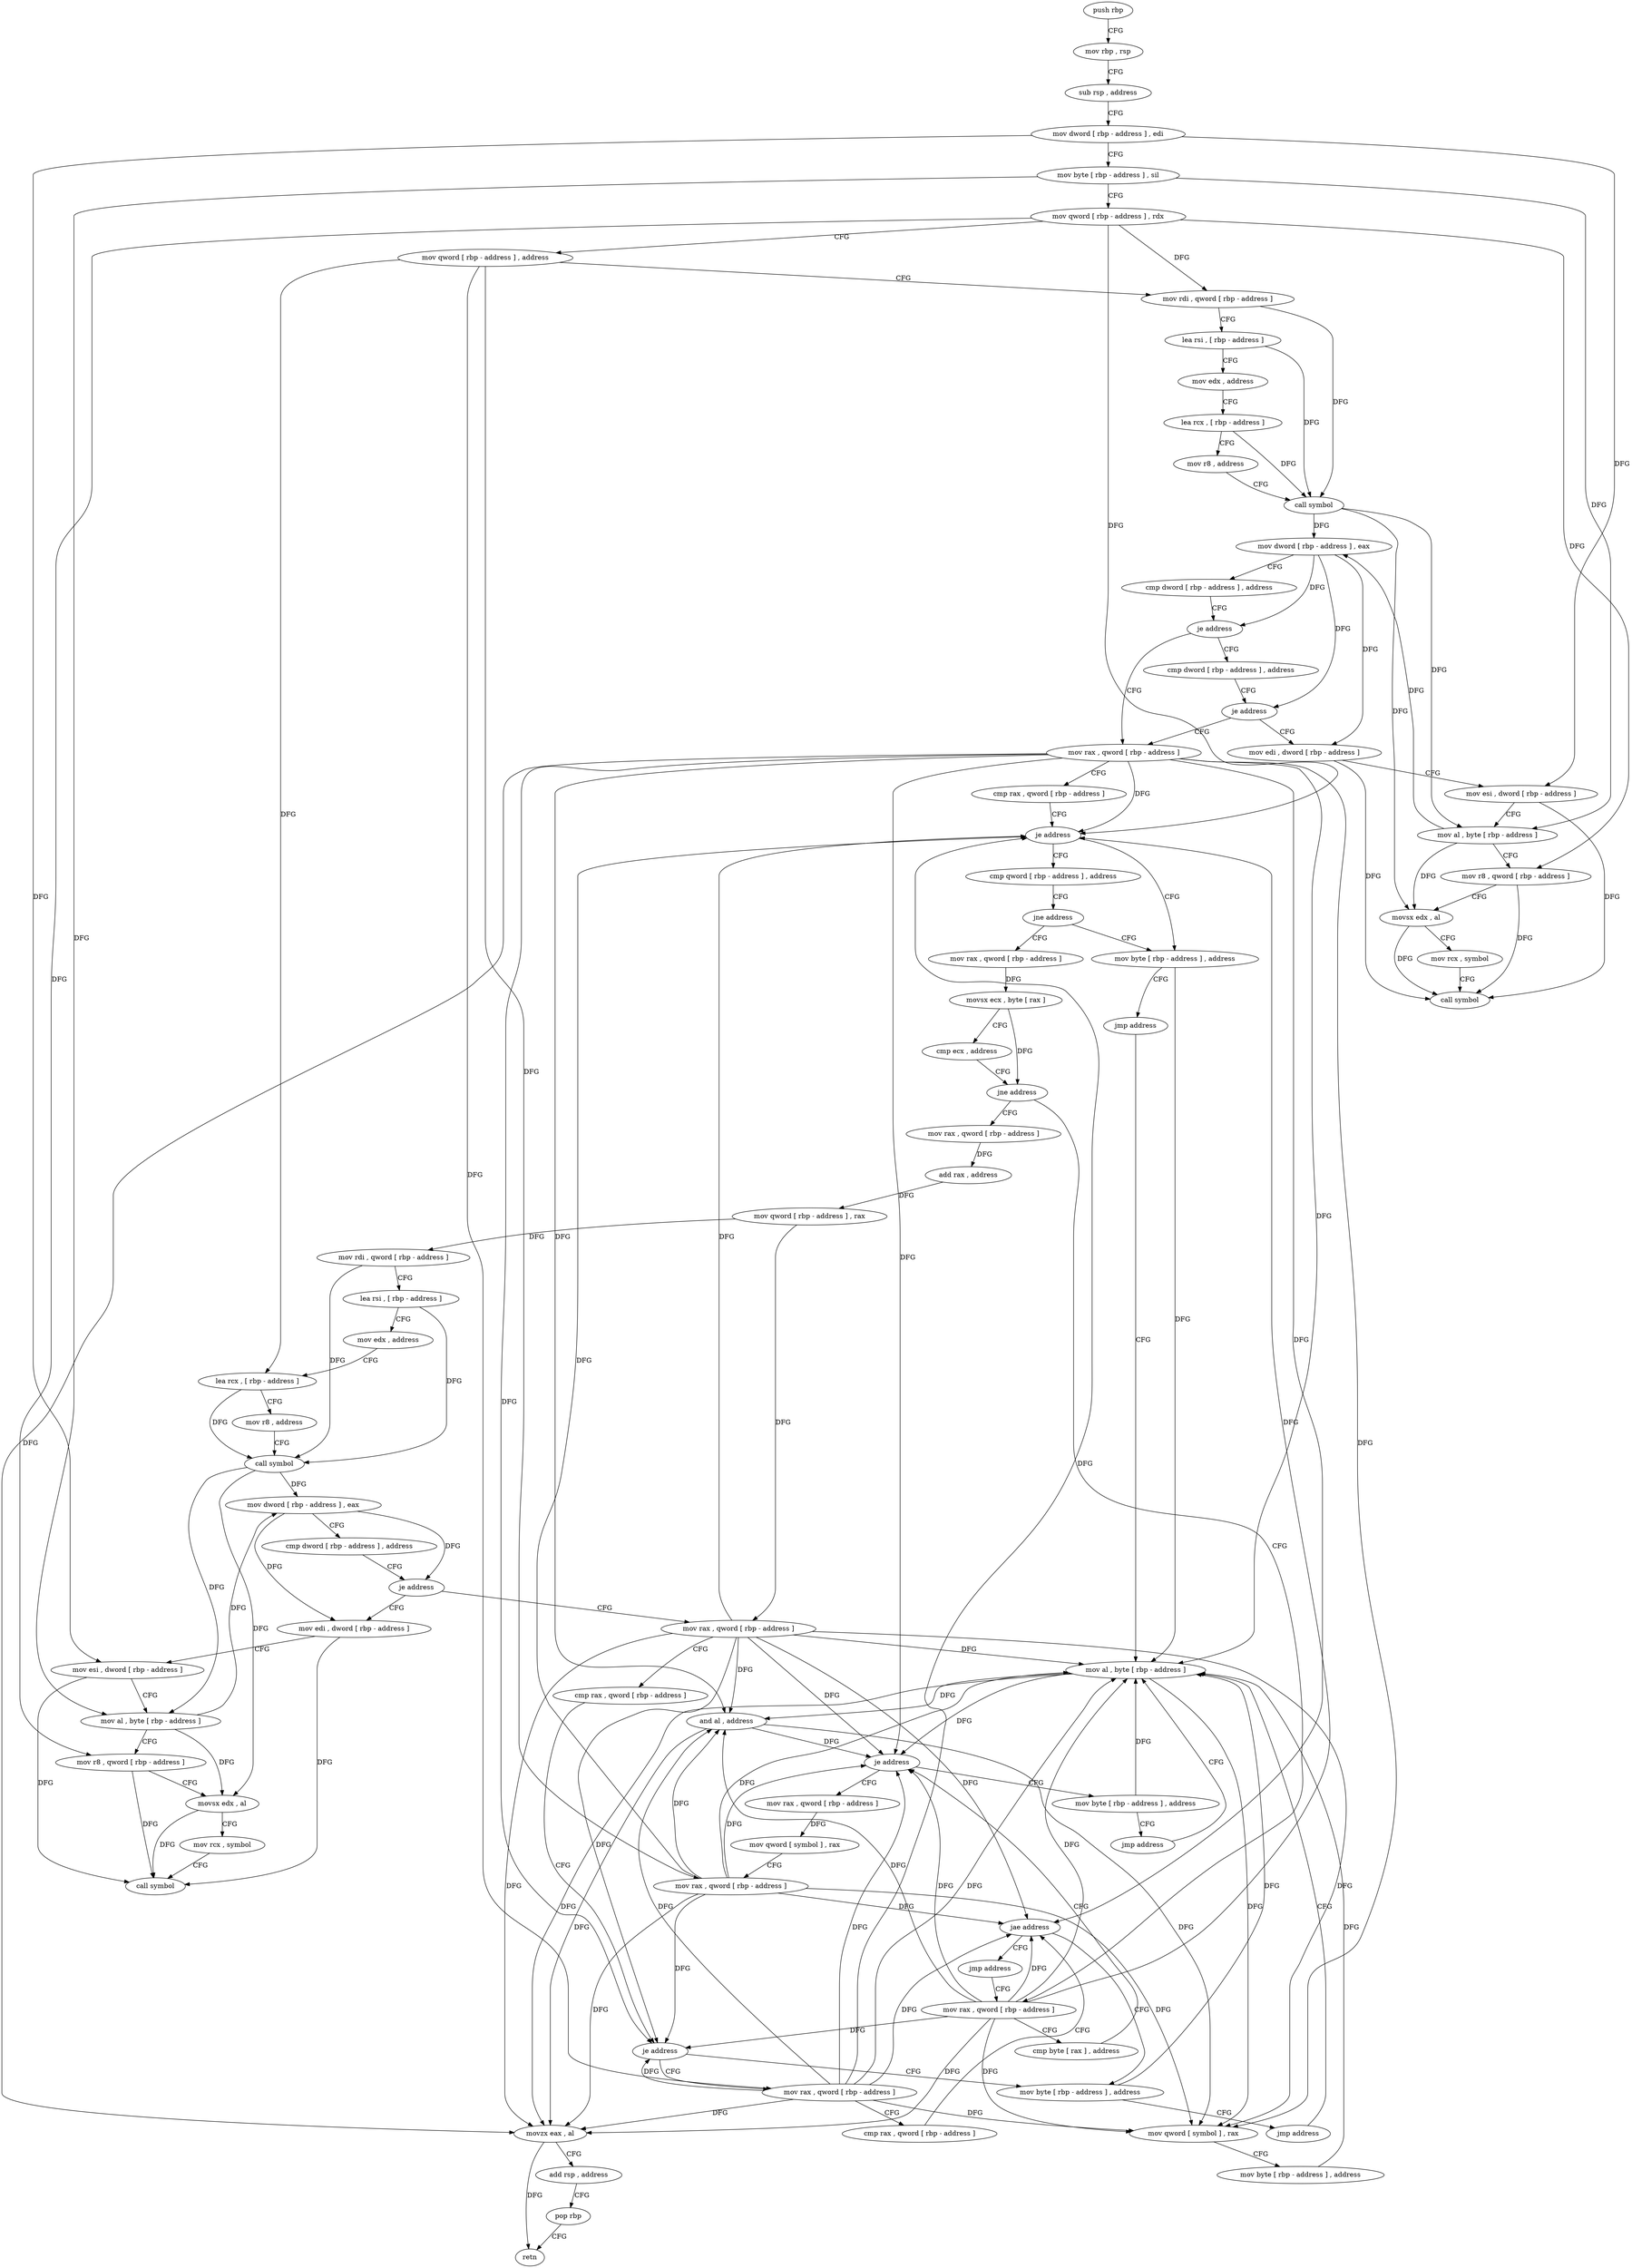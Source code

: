 digraph "func" {
"4203936" [label = "push rbp" ]
"4203937" [label = "mov rbp , rsp" ]
"4203940" [label = "sub rsp , address" ]
"4203944" [label = "mov dword [ rbp - address ] , edi" ]
"4203947" [label = "mov byte [ rbp - address ] , sil" ]
"4203951" [label = "mov qword [ rbp - address ] , rdx" ]
"4203955" [label = "mov qword [ rbp - address ] , address" ]
"4203963" [label = "mov rdi , qword [ rbp - address ]" ]
"4203967" [label = "lea rsi , [ rbp - address ]" ]
"4203971" [label = "mov edx , address" ]
"4203976" [label = "lea rcx , [ rbp - address ]" ]
"4203980" [label = "mov r8 , address" ]
"4203990" [label = "call symbol" ]
"4203995" [label = "mov dword [ rbp - address ] , eax" ]
"4203998" [label = "cmp dword [ rbp - address ] , address" ]
"4204002" [label = "je address" ]
"4204049" [label = "mov rax , qword [ rbp - address ]" ]
"4204008" [label = "cmp dword [ rbp - address ] , address" ]
"4204053" [label = "cmp rax , qword [ rbp - address ]" ]
"4204057" [label = "je address" ]
"4204074" [label = "mov byte [ rbp - address ] , address" ]
"4204063" [label = "cmp qword [ rbp - address ] , address" ]
"4204012" [label = "je address" ]
"4204018" [label = "mov edi , dword [ rbp - address ]" ]
"4204078" [label = "jmp address" ]
"4204281" [label = "mov al , byte [ rbp - address ]" ]
"4204068" [label = "jne address" ]
"4204083" [label = "mov rax , qword [ rbp - address ]" ]
"4204021" [label = "mov esi , dword [ rbp - address ]" ]
"4204024" [label = "mov al , byte [ rbp - address ]" ]
"4204027" [label = "mov r8 , qword [ rbp - address ]" ]
"4204031" [label = "movsx edx , al" ]
"4204034" [label = "mov rcx , symbol" ]
"4204044" [label = "call symbol" ]
"4204284" [label = "and al , address" ]
"4204286" [label = "movzx eax , al" ]
"4204289" [label = "add rsp , address" ]
"4204293" [label = "pop rbp" ]
"4204294" [label = "retn" ]
"4204087" [label = "movsx ecx , byte [ rax ]" ]
"4204090" [label = "cmp ecx , address" ]
"4204093" [label = "jne address" ]
"4204231" [label = "mov rax , qword [ rbp - address ]" ]
"4204099" [label = "mov rax , qword [ rbp - address ]" ]
"4204235" [label = "cmp byte [ rax ] , address" ]
"4204238" [label = "je address" ]
"4204253" [label = "mov rax , qword [ rbp - address ]" ]
"4204244" [label = "mov byte [ rbp - address ] , address" ]
"4204103" [label = "add rax , address" ]
"4204109" [label = "mov qword [ rbp - address ] , rax" ]
"4204113" [label = "mov rdi , qword [ rbp - address ]" ]
"4204117" [label = "lea rsi , [ rbp - address ]" ]
"4204121" [label = "mov edx , address" ]
"4204126" [label = "lea rcx , [ rbp - address ]" ]
"4204130" [label = "mov r8 , address" ]
"4204140" [label = "call symbol" ]
"4204145" [label = "mov dword [ rbp - address ] , eax" ]
"4204148" [label = "cmp dword [ rbp - address ] , address" ]
"4204152" [label = "je address" ]
"4204189" [label = "mov rax , qword [ rbp - address ]" ]
"4204158" [label = "mov edi , dword [ rbp - address ]" ]
"4204257" [label = "mov qword [ symbol ] , rax" ]
"4204265" [label = "mov rax , qword [ rbp - address ]" ]
"4204269" [label = "mov qword [ symbol ] , rax" ]
"4204277" [label = "mov byte [ rbp - address ] , address" ]
"4204248" [label = "jmp address" ]
"4204193" [label = "cmp rax , qword [ rbp - address ]" ]
"4204197" [label = "je address" ]
"4204217" [label = "mov byte [ rbp - address ] , address" ]
"4204203" [label = "mov rax , qword [ rbp - address ]" ]
"4204161" [label = "mov esi , dword [ rbp - address ]" ]
"4204164" [label = "mov al , byte [ rbp - address ]" ]
"4204167" [label = "mov r8 , qword [ rbp - address ]" ]
"4204171" [label = "movsx edx , al" ]
"4204174" [label = "mov rcx , symbol" ]
"4204184" [label = "call symbol" ]
"4204221" [label = "jmp address" ]
"4204207" [label = "cmp rax , qword [ rbp - address ]" ]
"4204211" [label = "jae address" ]
"4204226" [label = "jmp address" ]
"4203936" -> "4203937" [ label = "CFG" ]
"4203937" -> "4203940" [ label = "CFG" ]
"4203940" -> "4203944" [ label = "CFG" ]
"4203944" -> "4203947" [ label = "CFG" ]
"4203944" -> "4204021" [ label = "DFG" ]
"4203944" -> "4204161" [ label = "DFG" ]
"4203947" -> "4203951" [ label = "CFG" ]
"4203947" -> "4204024" [ label = "DFG" ]
"4203947" -> "4204164" [ label = "DFG" ]
"4203951" -> "4203955" [ label = "CFG" ]
"4203951" -> "4203963" [ label = "DFG" ]
"4203951" -> "4204057" [ label = "DFG" ]
"4203951" -> "4204027" [ label = "DFG" ]
"4203951" -> "4204167" [ label = "DFG" ]
"4203955" -> "4203963" [ label = "CFG" ]
"4203955" -> "4204265" [ label = "DFG" ]
"4203955" -> "4204203" [ label = "DFG" ]
"4203955" -> "4204126" [ label = "DFG" ]
"4203963" -> "4203967" [ label = "CFG" ]
"4203963" -> "4203990" [ label = "DFG" ]
"4203967" -> "4203971" [ label = "CFG" ]
"4203967" -> "4203990" [ label = "DFG" ]
"4203971" -> "4203976" [ label = "CFG" ]
"4203976" -> "4203980" [ label = "CFG" ]
"4203976" -> "4203990" [ label = "DFG" ]
"4203980" -> "4203990" [ label = "CFG" ]
"4203990" -> "4203995" [ label = "DFG" ]
"4203990" -> "4204024" [ label = "DFG" ]
"4203990" -> "4204031" [ label = "DFG" ]
"4203995" -> "4203998" [ label = "CFG" ]
"4203995" -> "4204002" [ label = "DFG" ]
"4203995" -> "4204012" [ label = "DFG" ]
"4203995" -> "4204018" [ label = "DFG" ]
"4203998" -> "4204002" [ label = "CFG" ]
"4204002" -> "4204049" [ label = "CFG" ]
"4204002" -> "4204008" [ label = "CFG" ]
"4204049" -> "4204053" [ label = "CFG" ]
"4204049" -> "4204057" [ label = "DFG" ]
"4204049" -> "4204281" [ label = "DFG" ]
"4204049" -> "4204284" [ label = "DFG" ]
"4204049" -> "4204286" [ label = "DFG" ]
"4204049" -> "4204238" [ label = "DFG" ]
"4204049" -> "4204269" [ label = "DFG" ]
"4204049" -> "4204197" [ label = "DFG" ]
"4204049" -> "4204211" [ label = "DFG" ]
"4204008" -> "4204012" [ label = "CFG" ]
"4204053" -> "4204057" [ label = "CFG" ]
"4204057" -> "4204074" [ label = "CFG" ]
"4204057" -> "4204063" [ label = "CFG" ]
"4204074" -> "4204078" [ label = "CFG" ]
"4204074" -> "4204281" [ label = "DFG" ]
"4204063" -> "4204068" [ label = "CFG" ]
"4204012" -> "4204049" [ label = "CFG" ]
"4204012" -> "4204018" [ label = "CFG" ]
"4204018" -> "4204021" [ label = "CFG" ]
"4204018" -> "4204044" [ label = "DFG" ]
"4204078" -> "4204281" [ label = "CFG" ]
"4204281" -> "4204284" [ label = "DFG" ]
"4204281" -> "4204286" [ label = "DFG" ]
"4204281" -> "4204238" [ label = "DFG" ]
"4204281" -> "4204269" [ label = "DFG" ]
"4204068" -> "4204083" [ label = "CFG" ]
"4204068" -> "4204074" [ label = "CFG" ]
"4204083" -> "4204087" [ label = "DFG" ]
"4204021" -> "4204024" [ label = "CFG" ]
"4204021" -> "4204044" [ label = "DFG" ]
"4204024" -> "4204027" [ label = "CFG" ]
"4204024" -> "4203995" [ label = "DFG" ]
"4204024" -> "4204031" [ label = "DFG" ]
"4204027" -> "4204031" [ label = "CFG" ]
"4204027" -> "4204044" [ label = "DFG" ]
"4204031" -> "4204034" [ label = "CFG" ]
"4204031" -> "4204044" [ label = "DFG" ]
"4204034" -> "4204044" [ label = "CFG" ]
"4204284" -> "4204286" [ label = "DFG" ]
"4204284" -> "4204238" [ label = "DFG" ]
"4204284" -> "4204269" [ label = "DFG" ]
"4204286" -> "4204289" [ label = "CFG" ]
"4204286" -> "4204294" [ label = "DFG" ]
"4204289" -> "4204293" [ label = "CFG" ]
"4204293" -> "4204294" [ label = "CFG" ]
"4204087" -> "4204090" [ label = "CFG" ]
"4204087" -> "4204093" [ label = "DFG" ]
"4204090" -> "4204093" [ label = "CFG" ]
"4204093" -> "4204231" [ label = "CFG" ]
"4204093" -> "4204099" [ label = "CFG" ]
"4204231" -> "4204235" [ label = "CFG" ]
"4204231" -> "4204284" [ label = "DFG" ]
"4204231" -> "4204286" [ label = "DFG" ]
"4204231" -> "4204057" [ label = "DFG" ]
"4204231" -> "4204281" [ label = "DFG" ]
"4204231" -> "4204238" [ label = "DFG" ]
"4204231" -> "4204269" [ label = "DFG" ]
"4204231" -> "4204197" [ label = "DFG" ]
"4204231" -> "4204211" [ label = "DFG" ]
"4204099" -> "4204103" [ label = "DFG" ]
"4204235" -> "4204238" [ label = "CFG" ]
"4204238" -> "4204253" [ label = "CFG" ]
"4204238" -> "4204244" [ label = "CFG" ]
"4204253" -> "4204257" [ label = "DFG" ]
"4204244" -> "4204248" [ label = "CFG" ]
"4204244" -> "4204281" [ label = "DFG" ]
"4204103" -> "4204109" [ label = "DFG" ]
"4204109" -> "4204113" [ label = "DFG" ]
"4204109" -> "4204189" [ label = "DFG" ]
"4204113" -> "4204117" [ label = "CFG" ]
"4204113" -> "4204140" [ label = "DFG" ]
"4204117" -> "4204121" [ label = "CFG" ]
"4204117" -> "4204140" [ label = "DFG" ]
"4204121" -> "4204126" [ label = "CFG" ]
"4204126" -> "4204130" [ label = "CFG" ]
"4204126" -> "4204140" [ label = "DFG" ]
"4204130" -> "4204140" [ label = "CFG" ]
"4204140" -> "4204145" [ label = "DFG" ]
"4204140" -> "4204164" [ label = "DFG" ]
"4204140" -> "4204171" [ label = "DFG" ]
"4204145" -> "4204148" [ label = "CFG" ]
"4204145" -> "4204152" [ label = "DFG" ]
"4204145" -> "4204158" [ label = "DFG" ]
"4204148" -> "4204152" [ label = "CFG" ]
"4204152" -> "4204189" [ label = "CFG" ]
"4204152" -> "4204158" [ label = "CFG" ]
"4204189" -> "4204193" [ label = "CFG" ]
"4204189" -> "4204284" [ label = "DFG" ]
"4204189" -> "4204286" [ label = "DFG" ]
"4204189" -> "4204238" [ label = "DFG" ]
"4204189" -> "4204269" [ label = "DFG" ]
"4204189" -> "4204057" [ label = "DFG" ]
"4204189" -> "4204281" [ label = "DFG" ]
"4204189" -> "4204197" [ label = "DFG" ]
"4204189" -> "4204211" [ label = "DFG" ]
"4204158" -> "4204161" [ label = "CFG" ]
"4204158" -> "4204184" [ label = "DFG" ]
"4204257" -> "4204265" [ label = "CFG" ]
"4204265" -> "4204269" [ label = "DFG" ]
"4204265" -> "4204284" [ label = "DFG" ]
"4204265" -> "4204286" [ label = "DFG" ]
"4204265" -> "4204238" [ label = "DFG" ]
"4204265" -> "4204057" [ label = "DFG" ]
"4204265" -> "4204281" [ label = "DFG" ]
"4204265" -> "4204197" [ label = "DFG" ]
"4204265" -> "4204211" [ label = "DFG" ]
"4204269" -> "4204277" [ label = "CFG" ]
"4204277" -> "4204281" [ label = "DFG" ]
"4204248" -> "4204281" [ label = "CFG" ]
"4204193" -> "4204197" [ label = "CFG" ]
"4204197" -> "4204217" [ label = "CFG" ]
"4204197" -> "4204203" [ label = "CFG" ]
"4204217" -> "4204221" [ label = "CFG" ]
"4204217" -> "4204281" [ label = "DFG" ]
"4204203" -> "4204207" [ label = "CFG" ]
"4204203" -> "4204284" [ label = "DFG" ]
"4204203" -> "4204286" [ label = "DFG" ]
"4204203" -> "4204238" [ label = "DFG" ]
"4204203" -> "4204269" [ label = "DFG" ]
"4204203" -> "4204057" [ label = "DFG" ]
"4204203" -> "4204281" [ label = "DFG" ]
"4204203" -> "4204197" [ label = "DFG" ]
"4204203" -> "4204211" [ label = "DFG" ]
"4204161" -> "4204164" [ label = "CFG" ]
"4204161" -> "4204184" [ label = "DFG" ]
"4204164" -> "4204167" [ label = "CFG" ]
"4204164" -> "4204145" [ label = "DFG" ]
"4204164" -> "4204171" [ label = "DFG" ]
"4204167" -> "4204171" [ label = "CFG" ]
"4204167" -> "4204184" [ label = "DFG" ]
"4204171" -> "4204174" [ label = "CFG" ]
"4204171" -> "4204184" [ label = "DFG" ]
"4204174" -> "4204184" [ label = "CFG" ]
"4204221" -> "4204281" [ label = "CFG" ]
"4204207" -> "4204211" [ label = "CFG" ]
"4204211" -> "4204226" [ label = "CFG" ]
"4204211" -> "4204217" [ label = "CFG" ]
"4204226" -> "4204231" [ label = "CFG" ]
}
